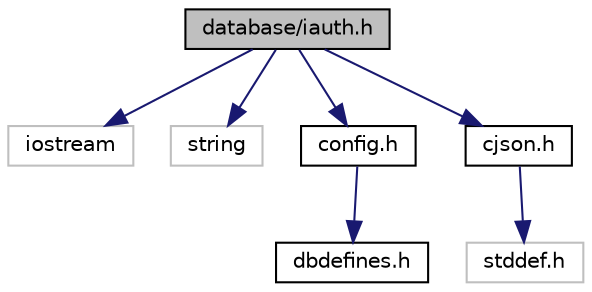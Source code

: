 digraph "database/iauth.h"
{
  edge [fontname="Helvetica",fontsize="10",labelfontname="Helvetica",labelfontsize="10"];
  node [fontname="Helvetica",fontsize="10",shape=record];
  Node0 [label="database/iauth.h",height=0.2,width=0.4,color="black", fillcolor="grey75", style="filled", fontcolor="black"];
  Node0 -> Node1 [color="midnightblue",fontsize="10",style="solid",fontname="Helvetica"];
  Node1 [label="iostream",height=0.2,width=0.4,color="grey75", fillcolor="white", style="filled"];
  Node0 -> Node2 [color="midnightblue",fontsize="10",style="solid",fontname="Helvetica"];
  Node2 [label="string",height=0.2,width=0.4,color="grey75", fillcolor="white", style="filled"];
  Node0 -> Node3 [color="midnightblue",fontsize="10",style="solid",fontname="Helvetica"];
  Node3 [label="config.h",height=0.2,width=0.4,color="black", fillcolor="white", style="filled",URL="$config_8h.html",tooltip="Contains a struct with Firebase configuration details. "];
  Node3 -> Node4 [color="midnightblue",fontsize="10",style="solid",fontname="Helvetica"];
  Node4 [label="dbdefines.h",height=0.2,width=0.4,color="black", fillcolor="white", style="filled",URL="$dbdefines_8h.html",tooltip="Contains database related defines. "];
  Node0 -> Node5 [color="midnightblue",fontsize="10",style="solid",fontname="Helvetica"];
  Node5 [label="cjson.h",height=0.2,width=0.4,color="black", fillcolor="white", style="filled",URL="$cjson_8h_source.html"];
  Node5 -> Node6 [color="midnightblue",fontsize="10",style="solid",fontname="Helvetica"];
  Node6 [label="stddef.h",height=0.2,width=0.4,color="grey75", fillcolor="white", style="filled"];
}

